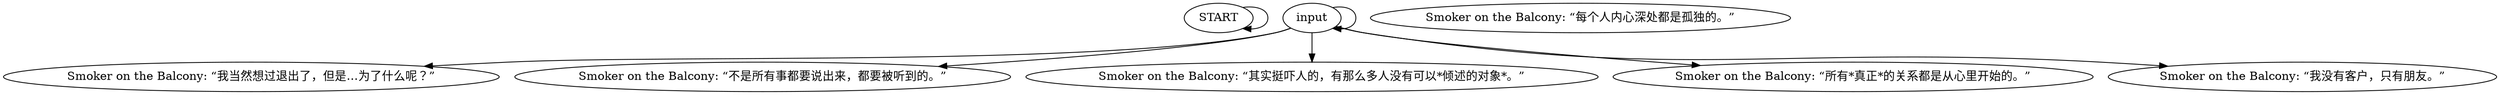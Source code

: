 # BACKYARD / SMOKER ON THE BALCONY barks apartment
# Barks inside the apartment building.
# ==================================================
digraph G {
	  0 [label="START"];
	  1 [label="input"];
	  2 [label="Smoker on the Balcony: “我当然想过退出了，但是…为了什么呢？”"];
	  3 [label="Smoker on the Balcony: “不是所有事都要说出来，都要被听到的。”"];
	  4 [label="Smoker on the Balcony: “其实挺吓人的，有那么多人没有可以*倾述的对象*。”"];
	  5 [label="Smoker on the Balcony: “每个人内心深处都是孤独的。”"];
	  6 [label="Smoker on the Balcony: “所有*真正*的关系都是从心里开始的。”"];
	  7 [label="Smoker on the Balcony: “我没有客户，只有朋友。”"];
	  0 -> 0
	  1 -> 1
	  1 -> 2
	  1 -> 3
	  1 -> 4
	  1 -> 6
	  1 -> 7
}

